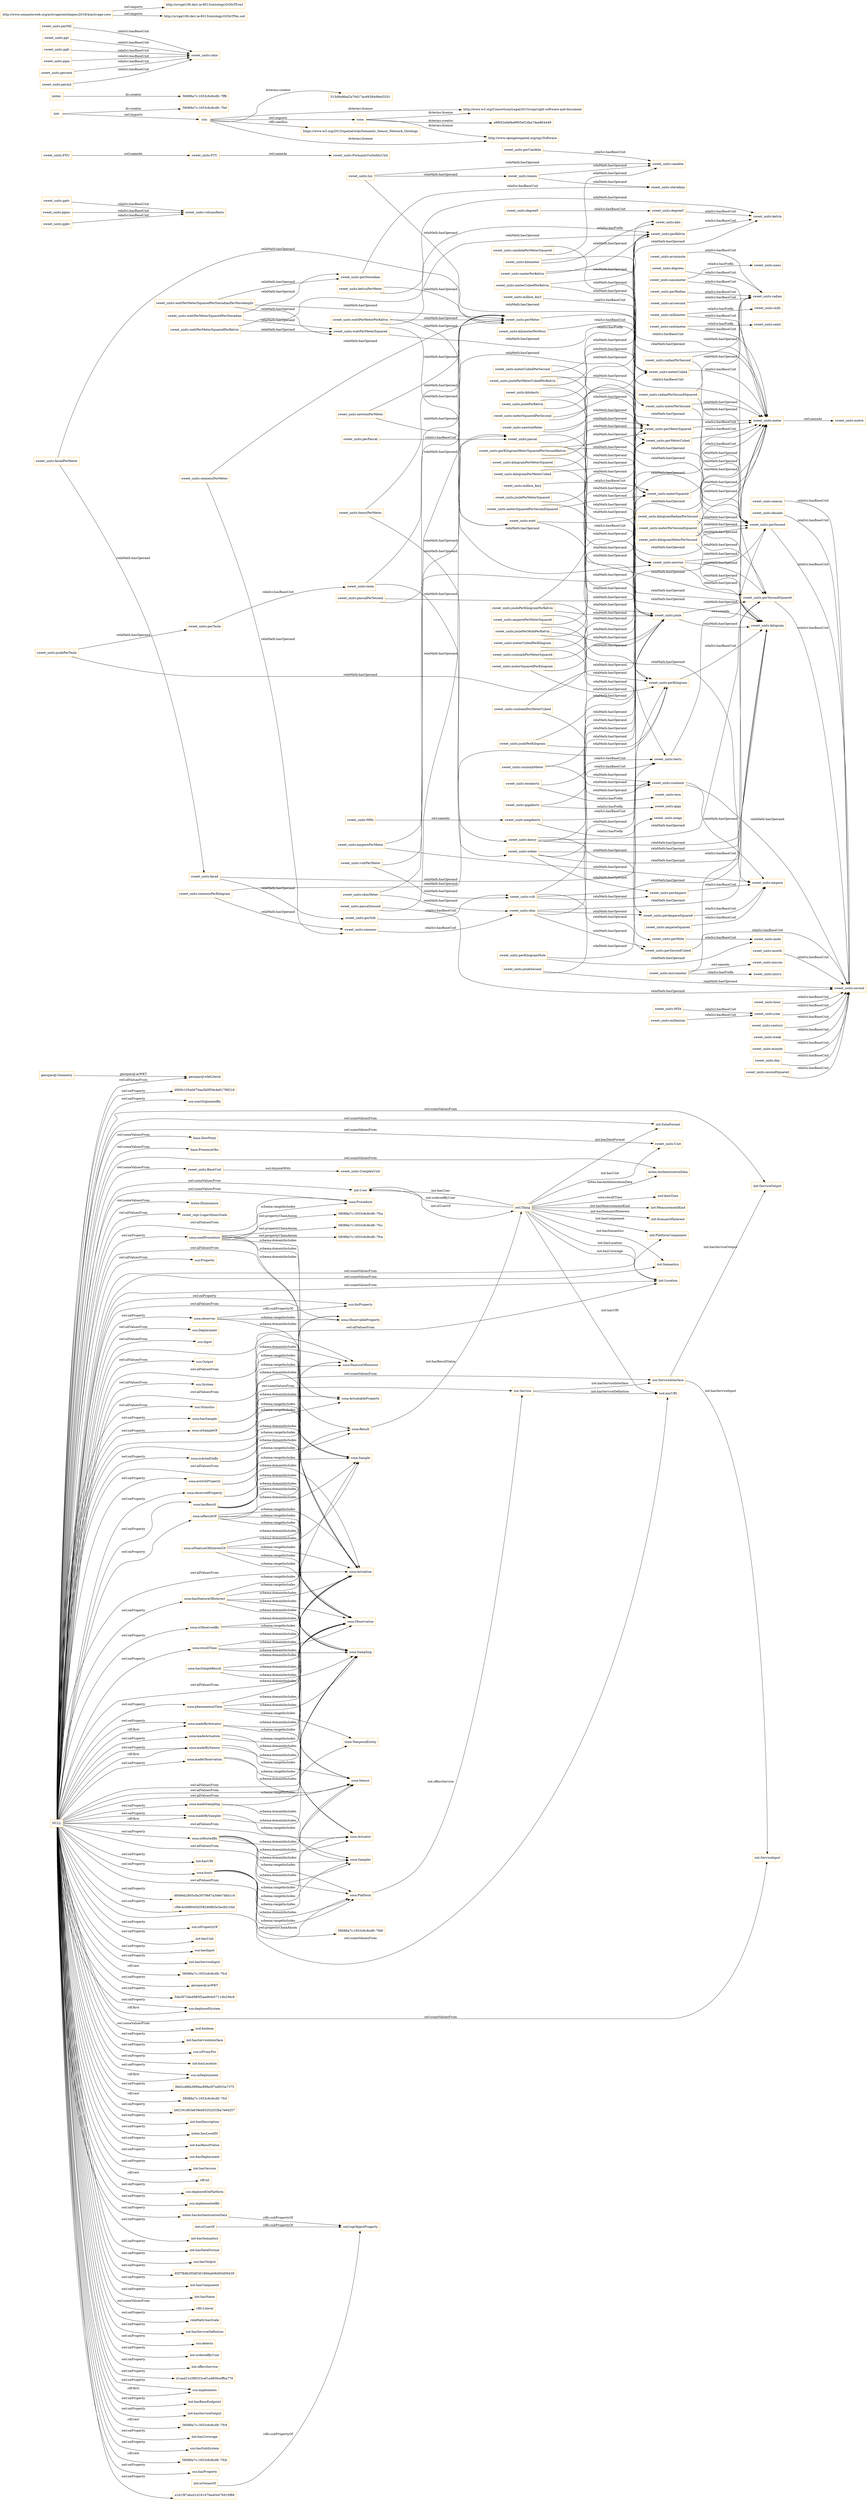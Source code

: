 digraph ar2dtool_diagram { 
rankdir=LR;
size="1501"
node [shape = rectangle, color="orange"]; "base:DewPoint" "base:PresenceObs" "iiot:DataFormat" "sweet_units:Unit" "iiotex:AuthenticationData" "sweet_units:BaseUnit" "iiotex:Illuminance" "sweet_repr:LogarithmicScale" "iiot:MeasurementKind" "iiot:User" "sweet_units:ComplexUnit" "iiot:Service" "iiot:ServiceInterface" "ssn:Property" "iiot:PlatformComponent" "iiot:ServiceInput" "iiot:Semantics" "geosparql:Geometry" "iiot:Location" "iiot:ServiceOutput" "iiot:DomainOfInterest" "ssn:Deployment" "ssn:Input" "sosa:Actuation" "ssn:Output" "sosa:Observation" "ssn:System" "sosa:Sampling" "ssn:Stimulus" "sosa:ObservableProperty" "sosa:FeatureOfInterest" "sosa:Platform" "sosa:ActuatableProperty" "sosa:Actuator" "sosa:Sample" "time:TemporalEntity" "sosa:Sensor" "sosa:Procedure" "sosa:Result" "sosa:Sampler" ; /*classes style*/
	"sweet_units:henry" -> "sweet_units:perSecondSquared" [ label = "relaMath:hasOperand" ];
	"sweet_units:henry" -> "sweet_units:perAmpereSquared" [ label = "relaMath:hasOperand" ];
	"sweet_units:henry" -> "sweet_units:meterSquared" [ label = "relaMath:hasOperand" ];
	"sweet_units:henry" -> "sweet_units:kilogram" [ label = "relaMath:hasOperand" ];
	"sosa:usedProcedure" -> "58088a7c:1653c6c8cd8:-7fca" [ label = "owl:propertyChainAxiom" ];
	"sosa:usedProcedure" -> "58088a7c:1653c6c8cd8:-7fcc" [ label = "owl:propertyChainAxiom" ];
	"sosa:usedProcedure" -> "58088a7c:1653c6c8cd8:-7fce" [ label = "owl:propertyChainAxiom" ];
	"sosa:usedProcedure" -> "sosa:Procedure" [ label = "schema:rangeIncludes" ];
	"sosa:usedProcedure" -> "sosa:Sampling" [ label = "schema:domainIncludes" ];
	"sosa:usedProcedure" -> "sosa:Observation" [ label = "schema:domainIncludes" ];
	"sosa:usedProcedure" -> "sosa:Actuation" [ label = "schema:domainIncludes" ];
	"sweet_units:joulePerKilogramPerKelvin" -> "sweet_units:perKilogram" [ label = "relaMath:hasOperand" ];
	"sweet_units:joulePerKilogramPerKelvin" -> "sweet_units:perKelvin" [ label = "relaMath:hasOperand" ];
	"sweet_units:joulePerKilogramPerKelvin" -> "sweet_units:joule" [ label = "relaMath:hasOperand" ];
	"sweet_units:joulePerKilogram" -> "sweet_units:perKilogram" [ label = "relaMath:hasOperand" ];
	"sweet_units:joulePerKilogram" -> "sweet_units:joule" [ label = "relaMath:hasOperand" ];
	"sweet_units:millimeter" -> "sweet_units:milli" [ label = "relaSci:hasPrefix" ];
	"sweet_units:millimeter" -> "sweet_units:meter" [ label = "relaSci:hasBaseUnit" ];
	"iiot:isOwnerOf" -> "owl:topObjectProperty" [ label = "rdfs:subPropertyOf" ];
	"sweet_units:meterSquaredPerSecondSquared" -> "sweet_units:perSecondSquared" [ label = "relaMath:hasOperand" ];
	"sweet_units:meterSquaredPerSecondSquared" -> "sweet_units:meterSquared" [ label = "relaMath:hasOperand" ];
	"iiot:isUserOf" -> "owl:topObjectProperty" [ label = "rdfs:subPropertyOf" ];
	"sweet_units:ohm" -> "sweet_units:perSecondCubed" [ label = "relaMath:hasOperand" ];
	"sweet_units:ohm" -> "sweet_units:perAmpereSquared" [ label = "relaMath:hasOperand" ];
	"sweet_units:ohm" -> "sweet_units:meterSquared" [ label = "relaMath:hasOperand" ];
	"sweet_units:ohm" -> "sweet_units:kilogram" [ label = "relaMath:hasOperand" ];
	"sweet_units:pptv" -> "sweet_units:volumeRatio" [ label = "relaSci:hasBaseUnit" ];
	"sweet_units:FNU" -> "sweet_units:FTU" [ label = "owl:sameAs" ];
	"iiot:" -> "58088a7c:1653c6c8cd8:-7fef" [ label = "dc:creator" ];
	"iiot:" -> "ssn:" [ label = "owl:imports" ];
	"sweet_units:perSecondCubed" -> "sweet_units:second" [ label = "relaSci:hasBaseUnit" ];
	"sweet_units:joulePerMeterCubedPerKelvin" -> "sweet_units:perMeterCubed" [ label = "relaMath:hasOperand" ];
	"sweet_units:joulePerMeterCubedPerKelvin" -> "sweet_units:perKelvin" [ label = "relaMath:hasOperand" ];
	"sweet_units:joulePerMeterCubedPerKelvin" -> "sweet_units:joule" [ label = "relaMath:hasOperand" ];
	"sweet_units:perSecondSquared" -> "sweet_units:second" [ label = "relaSci:hasBaseUnit" ];
	"iiotex:" -> "58088a7c:1653c6c8cd8:-7ff6" [ label = "dc:creator" ];
	"ssn:" -> "515d9a9fad2a76d17ac69284d8ed3201" [ label = "dcterms:creator" ];
	"ssn:" -> "http://www.w3.org/Consortium/Legal/2015/copyright-software-and-document" [ label = "dcterms:license" ];
	"ssn:" -> "sosa:" [ label = "owl:imports" ];
	"ssn:" -> "https://www.w3.org/2015/spatial/wiki/Semantic_Sensor_Network_Ontology" [ label = "rdfs:seeAlso" ];
	"ssn:" -> "http://www.opengeospatial.org/ogc/Software" [ label = "dcterms:license" ];
	"sweet_units:wattPerMeterSquaredPerSteradianPerWavelength" -> "sweet_units:wattPerMeterSquared" [ label = "relaMath:hasOperand" ];
	"sweet_units:wattPerMeterSquaredPerSteradianPerWavelength" -> "sweet_units:perSteradian" [ label = "relaMath:hasOperand" ];
	"sweet_units:wattPerMeterSquaredPerSteradianPerWavelength" -> "sweet_units:perMeter" [ label = "relaMath:hasOperand" ];
	"sweet_units:henryPerMeter" -> "sweet_units:perMeter" [ label = "relaMath:hasOperand" ];
	"sweet_units:henryPerMeter" -> "sweet_units:henry" [ label = "relaMath:hasOperand" ];
	"sosa:isSampleOf" -> "sosa:FeatureOfInterest" [ label = "schema:rangeIncludes" ];
	"sosa:isSampleOf" -> "sosa:Sample" [ label = "schema:domainIncludes" ];
	"sweet_units:meterPerKelvin" -> "sweet_units:perKelvin" [ label = "relaMath:hasOperand" ];
	"sweet_units:meterPerKelvin" -> "sweet_units:meter" [ label = "relaMath:hasOperand" ];
	"sweet_units:hour" -> "sweet_units:second" [ label = "relaSci:hasBaseUnit" ];
	"sweet_units:coulombPerMeterCubed" -> "sweet_units:perMeterCubed" [ label = "relaMath:hasOperand" ];
	"sweet_units:coulombPerMeterCubed" -> "sweet_units:coulomb" [ label = "relaMath:hasOperand" ];
	"sweet_units:perMil" -> "sweet_units:ratio" [ label = "relaSci:hasBaseUnit" ];
	"sweet_units:radianPerSecondSquared" -> "sweet_units:radian" [ label = "relaMath:hasOperand" ];
	"sweet_units:radianPerSecondSquared" -> "sweet_units:perSecondSquared" [ label = "relaMath:hasOperand" ];
	"sweet_units:hertz" -> "sweet_units:perSecond" [ label = "owl:sameAs" ];
	"sweet_units:candelaPerMeterSquared" -> "sweet_units:perMeterSquared" [ label = "relaMath:hasOperand" ];
	"sweet_units:candelaPerMeterSquared" -> "sweet_units:candela" [ label = "relaMath:hasOperand" ];
	"sosa:hasSample" -> "sosa:Sample" [ label = "schema:rangeIncludes" ];
	"sosa:hasSample" -> "sosa:FeatureOfInterest" [ label = "schema:domainIncludes" ];
	"sweet_units:meterSquared" -> "sweet_units:meter" [ label = "relaSci:hasBaseUnit" ];
	"sosa:resultTime" -> "sosa:Sampling" [ label = "schema:domainIncludes" ];
	"sosa:resultTime" -> "sosa:Observation" [ label = "schema:domainIncludes" ];
	"sosa:resultTime" -> "sosa:Actuation" [ label = "schema:domainIncludes" ];
	"sweet_units:BaseUnit" -> "sweet_units:ComplexUnit" [ label = "owl:disjointWith" ];
	"sweet_units:meterCubedPerSecond" -> "sweet_units:perSecond" [ label = "relaMath:hasOperand" ];
	"sweet_units:meterCubedPerSecond" -> "sweet_units:meterCubed" [ label = "relaMath:hasOperand" ];
	"sweet_units:perKelvin" -> "sweet_units:kelvin" [ label = "relaSci:hasBaseUnit" ];
	"sweet_units:coulombPerMeterSquared" -> "sweet_units:perMeterSquared" [ label = "relaMath:hasOperand" ];
	"sweet_units:coulombPerMeterSquared" -> "sweet_units:coulomb" [ label = "relaMath:hasOperand" ];
	"sweet_units:kelvinPerMeter" -> "sweet_units:perMeter" [ label = "relaMath:hasOperand" ];
	"sweet_units:kelvinPerMeter" -> "sweet_units:kelvin" [ label = "relaMath:hasOperand" ];
	"sweet_units:perSteradian" -> "sweet_units:steradian" [ label = "relaSci:hasBaseUnit" ];
	"sweet_units:perAmpereSquared" -> "sweet_units:ampere" [ label = "relaSci:hasBaseUnit" ];
	"sweet_units:ppt" -> "sweet_units:ratio" [ label = "relaSci:hasBaseUnit" ];
	"sweet_units:perMeter" -> "sweet_units:meter" [ label = "relaSci:hasBaseUnit" ];
	"sweet_units:meterCubed" -> "sweet_units:meter" [ label = "relaSci:hasBaseUnit" ];
	"sweet_units:meterCubedPerKilogram" -> "sweet_units:perKilogram" [ label = "relaMath:hasOperand" ];
	"sweet_units:meterCubedPerKilogram" -> "sweet_units:meterCubed" [ label = "relaMath:hasOperand" ];
	"sosa:madeObservation" -> "sosa:Observation" [ label = "schema:rangeIncludes" ];
	"sosa:madeObservation" -> "sosa:Sensor" [ label = "schema:domainIncludes" ];
	"sweet_units:million_km3" -> "sweet_units:meterCubed" [ label = "relaSci:hasBaseUnit" ];
	"sweet_units:arcminute" -> "sweet_units:radian" [ label = "relaSci:hasBaseUnit" ];
	"sweet_units:kilometerPerHour" -> "sweet_units:meterPerSecond" [ label = "relaSci:hasBaseUnit" ];
	"sweet_units:perVolt" -> "sweet_units:volt" [ label = "relaSci:hasBaseUnit" ];
	"sosa:actsOnProperty" -> "sosa:ActuatableProperty" [ label = "schema:rangeIncludes" ];
	"sosa:actsOnProperty" -> "sosa:Actuation" [ label = "schema:domainIncludes" ];
	"sosa:hasSimpleResult" -> "sosa:Sampling" [ label = "schema:domainIncludes" ];
	"sosa:hasSimpleResult" -> "sosa:Observation" [ label = "schema:domainIncludes" ];
	"sosa:hasSimpleResult" -> "sosa:Actuation" [ label = "schema:domainIncludes" ];
	"sweet_units:wattPerMeterSquared" -> "sweet_units:watt" [ label = "relaMath:hasOperand" ];
	"sweet_units:wattPerMeterSquared" -> "sweet_units:perMeterSquared" [ label = "relaMath:hasOperand" ];
	"sweet_units:terahertz" -> "sweet_units:tera" [ label = "relaSci:hasPrefix" ];
	"sweet_units:terahertz" -> "sweet_units:hertz" [ label = "relaSci:hasBaseUnit" ];
	"sweet_units:meter" -> "sweet_units:metre" [ label = "owl:sameAs" ];
	"sweet_units:newton" -> "sweet_units:perSecondSquared" [ label = "relaMath:hasOperand" ];
	"sweet_units:newton" -> "sweet_units:meter" [ label = "relaMath:hasOperand" ];
	"sweet_units:newton" -> "sweet_units:kilogram" [ label = "relaMath:hasOperand" ];
	"sweet_units:kilometer" -> "sweet_units:kilo" [ label = "relaSci:hasPrefix" ];
	"sweet_units:kilometer" -> "sweet_units:meter" [ label = "relaSci:hasBaseUnit" ];
	"sweet_units:perMeterSquared" -> "sweet_units:meter" [ label = "relaSci:hasBaseUnit" ];
	"sweet_units:year" -> "sweet_units:second" [ label = "relaSci:hasBaseUnit" ];
	"http://www.semanticweb.org/activage/ontologies/2018/4/activage-core" -> "http://srvgal106.deri.ie:8013/ontology/GOIoTP.owl" [ label = "owl:imports" ];
	"http://www.semanticweb.org/activage/ontologies/2018/4/activage-core" -> "http://srvgal106.deri.ie:8013/ontology/GOIoTPex.owl" [ label = "owl:imports" ];
	"sweet_units:centimeter" -> "sweet_units:centi" [ label = "relaSci:hasPrefix" ];
	"sweet_units:centimeter" -> "sweet_units:meter" [ label = "relaSci:hasBaseUnit" ];
	"sweet_units:joulePerTesla" -> "sweet_units:perTesla" [ label = "relaMath:hasOperand" ];
	"sweet_units:joulePerTesla" -> "sweet_units:joule" [ label = "relaMath:hasOperand" ];
	"sosa:observedProperty" -> "sosa:ObservableProperty" [ label = "schema:rangeIncludes" ];
	"sosa:observedProperty" -> "sosa:Observation" [ label = "schema:domainIncludes" ];
	"sosa:observes" -> "ssn:forProperty" [ label = "rdfs:subPropertyOf" ];
	"sosa:observes" -> "sosa:ObservableProperty" [ label = "schema:rangeIncludes" ];
	"sosa:observes" -> "sosa:Sensor" [ label = "schema:domainIncludes" ];
	"sweet_units:degreeC" -> "sweet_units:kelvin" [ label = "relaSci:hasBaseUnit" ];
	"sweet_units:siemens" -> "sweet_units:ohm" [ label = "relaSci:hasBaseUnit" ];
	"sweet_units:ppb" -> "sweet_units:ratio" [ label = "relaSci:hasBaseUnit" ];
	"sweet_units:meterCubedPerKelvin" -> "sweet_units:perKelvin" [ label = "relaMath:hasOperand" ];
	"sweet_units:meterCubedPerKelvin" -> "sweet_units:meterCubed" [ label = "relaMath:hasOperand" ];
	"sweet_units:perKilogram" -> "sweet_units:kilogram" [ label = "relaSci:hasBaseUnit" ];
	"sweet_units:lumen" -> "sweet_units:steradian" [ label = "relaMath:hasOperand" ];
	"sweet_units:lumen" -> "sweet_units:candela" [ label = "relaMath:hasOperand" ];
	"sweet_units:ppmv" -> "sweet_units:volumeRatio" [ label = "relaSci:hasBaseUnit" ];
	"sweet_units:century" -> "sweet_units:second" [ label = "relaSci:hasBaseUnit" ];
	"sosa:hasFeatureOfInterest" -> "sosa:Observation" [ label = "schema:domainIncludes" ];
	"sosa:hasFeatureOfInterest" -> "sosa:FeatureOfInterest" [ label = "schema:rangeIncludes" ];
	"sosa:hasFeatureOfInterest" -> "sosa:Sampling" [ label = "schema:domainIncludes" ];
	"sosa:hasFeatureOfInterest" -> "sosa:Actuation" [ label = "schema:domainIncludes" ];
	"sosa:hasFeatureOfInterest" -> "sosa:Sample" [ label = "schema:rangeIncludes" ];
	"sosa:isFeatureOfInterestOf" -> "sosa:FeatureOfInterest" [ label = "schema:domainIncludes" ];
	"sosa:isFeatureOfInterestOf" -> "sosa:Actuation" [ label = "schema:rangeIncludes" ];
	"sosa:isFeatureOfInterestOf" -> "sosa:Sampling" [ label = "schema:rangeIncludes" ];
	"sosa:isFeatureOfInterestOf" -> "sosa:Observation" [ label = "schema:rangeIncludes" ];
	"sosa:isFeatureOfInterestOf" -> "sosa:Sample" [ label = "schema:domainIncludes" ];
	"sweet_units:siemensPerKilogram" -> "sweet_units:siemens" [ label = "relaMath:hasOperand" ];
	"sweet_units:siemensPerKilogram" -> "sweet_units:perKilogram" [ label = "relaMath:hasOperand" ];
	"sweet_units:MHz" -> "sweet_units:megahertz" [ label = "owl:sameAs" ];
	"sosa:" -> "http://www.opengeospatial.org/ogc/Software" [ label = "dcterms:license" ];
	"sosa:" -> "e96f42efaf4e8905ef1dba7dae864449" [ label = "dcterms:creator" ];
	"sosa:" -> "http://www.w3.org/Consortium/Legal/2015/copyright-software-and-document" [ label = "dcterms:license" ];
	"sweet_units:MYA" -> "sweet_units:year" [ label = "relaSci:hasBaseUnit" ];
	"sweet_units:degreeF" -> "sweet_units:degreeC" [ label = "relaSci:hasBaseUnit" ];
	"sweet_units:perCandela" -> "sweet_units:candela" [ label = "relaSci:hasBaseUnit" ];
	"sweet_units:newtonPerMeter" -> "sweet_units:perMeter" [ label = "relaMath:hasOperand" ];
	"sweet_units:newtonPerMeter" -> "sweet_units:newton" [ label = "relaMath:hasOperand" ];
	"sweet_units:perTesla" -> "sweet_units:tesla" [ label = "relaSci:hasBaseUnit" ];
	"sweet_units:perPascal" -> "sweet_units:pascal" [ label = "relaSci:hasBaseUnit" ];
	"sweet_units:joulePerMeterSquared" -> "sweet_units:perMeterSquared" [ label = "relaMath:hasOperand" ];
	"sweet_units:joulePerMeterSquared" -> "sweet_units:joule" [ label = "relaMath:hasOperand" ];
	"sweet_units:perAmpere" -> "sweet_units:ampere" [ label = "relaSci:hasBaseUnit" ];
	"sosa:madeBySampler" -> "sosa:Sampler" [ label = "schema:rangeIncludes" ];
	"sosa:madeBySampler" -> "sosa:Sampling" [ label = "schema:domainIncludes" ];
	"sosa:madeActuation" -> "sosa:Actuation" [ label = "schema:rangeIncludes" ];
	"sosa:madeActuation" -> "sosa:Actuator" [ label = "schema:domainIncludes" ];
	"sweet_units:ppbv" -> "sweet_units:volumeRatio" [ label = "relaSci:hasBaseUnit" ];
	"sweet_units:ppm" -> "sweet_units:ratio" [ label = "relaSci:hasBaseUnit" ];
	"sweet_units:kilogramRadianPerSecond" -> "sweet_units:radian" [ label = "relaMath:hasOperand" ];
	"sweet_units:kilogramRadianPerSecond" -> "sweet_units:perSecond" [ label = "relaMath:hasOperand" ];
	"sweet_units:kilogramRadianPerSecond" -> "sweet_units:kilogram" [ label = "relaMath:hasOperand" ];
	"sweet_units:joule" -> "sweet_units:perSecondSquared" [ label = "relaMath:hasOperand" ];
	"sweet_units:joule" -> "sweet_units:kilogram" [ label = "relaMath:hasOperand" ];
	"sweet_units:joulePerMolePerKelvin" -> "sweet_units:perMole" [ label = "relaMath:hasOperand" ];
	"sweet_units:joulePerMolePerKelvin" -> "sweet_units:perKelvin" [ label = "relaMath:hasOperand" ];
	"sweet_units:joulePerMolePerKelvin" -> "sweet_units:joule" [ label = "relaMath:hasOperand" ];
	"sosa:madeByActuator" -> "sosa:Actuator" [ label = "schema:rangeIncludes" ];
	"sosa:madeByActuator" -> "sosa:Actuation" [ label = "schema:domainIncludes" ];
	"sweet_units:week" -> "sweet_units:second" [ label = "relaSci:hasBaseUnit" ];
	"sweet_units:ohmMeter" -> "sweet_units:ohm" [ label = "relaMath:hasOperand" ];
	"sweet_units:ohmMeter" -> "sweet_units:meter" [ label = "relaMath:hasOperand" ];
	"sweet_units:tesla" -> "sweet_units:weber" [ label = "relaMath:hasOperand" ];
	"sweet_units:tesla" -> "sweet_units:perMeterSquared" [ label = "relaMath:hasOperand" ];
	"sweet_units:kilohertz" -> "sweet_units:kilo" [ label = "relaSci:hasPrefix" ];
	"sweet_units:kilohertz" -> "sweet_units:hertz" [ label = "relaSci:hasBaseUnit" ];
	"sweet_units:newtonMeter" -> "sweet_units:newton" [ label = "relaMath:hasOperand" ];
	"sweet_units:newtonMeter" -> "sweet_units:meter" [ label = "relaMath:hasOperand" ];
	"sweet_units:perMeterCubed" -> "sweet_units:meter" [ label = "relaSci:hasBaseUnit" ];
	"sweet_units:percent" -> "sweet_units:ratio" [ label = "relaSci:hasBaseUnit" ];
	"sweet_units:degrees" -> "sweet_units:radian" [ label = "relaSci:hasBaseUnit" ];
	"sweet_units:pascal" -> "sweet_units:perMeterSquared" [ label = "relaMath:hasOperand" ];
	"sweet_units:pascal" -> "sweet_units:newton" [ label = "relaMath:hasOperand" ];
	"sweet_units:amperePerMeter" -> "sweet_units:perMeter" [ label = "relaMath:hasOperand" ];
	"sweet_units:amperePerMeter" -> "sweet_units:ampere" [ label = "relaMath:hasOperand" ];
	"sweet_units:perKilogramMole" -> "sweet_units:perKilogram" [ label = "relaMath:hasOperand" ];
	"sweet_units:perKilogramMole" -> "sweet_units:mole" [ label = "relaMath:hasOperand" ];
	"sosa:isActedOnBy" -> "sosa:Actuation" [ label = "schema:rangeIncludes" ];
	"sosa:isActedOnBy" -> "sosa:ActuatableProperty" [ label = "schema:domainIncludes" ];
	"sweet_units:perRadian" -> "sweet_units:radian" [ label = "relaSci:hasBaseUnit" ];
	"sweet_units:perMole" -> "sweet_units:mole" [ label = "relaSci:hasBaseUnit" ];
	"sweet_units:arcsecond" -> "sweet_units:radian" [ label = "relaSci:hasBaseUnit" ];
	"sweet_units:siemensPerMeter" -> "sweet_units:siemens" [ label = "relaMath:hasOperand" ];
	"sweet_units:siemensPerMeter" -> "sweet_units:perMeter" [ label = "relaMath:hasOperand" ];
	"sosa:isObservedBy" -> "sosa:Sensor" [ label = "schema:rangeIncludes" ];
	"sosa:isObservedBy" -> "sosa:ObservableProperty" [ label = "schema:domainIncludes" ];
	"sweet_units:lux" -> "sweet_units:perMeterSquared" [ label = "relaMath:hasOperand" ];
	"sweet_units:lux" -> "sweet_units:lumen" [ label = "relaMath:hasOperand" ];
	"sweet_units:lux" -> "sweet_units:candela" [ label = "relaMath:hasOperand" ];
	"sweet_units:minute" -> "sweet_units:second" [ label = "relaSci:hasBaseUnit" ];
	"sweet_units:kilogramMeterPerSecond" -> "sweet_units:perSecond" [ label = "relaMath:hasOperand" ];
	"sweet_units:kilogramMeterPerSecond" -> "sweet_units:meter" [ label = "relaMath:hasOperand" ];
	"sweet_units:kilogramMeterPerSecond" -> "sweet_units:kilogram" [ label = "relaMath:hasOperand" ];
	"sweet_units:gigahertz" -> "sweet_units:giga" [ label = "relaSci:hasPrefix" ];
	"sweet_units:gigahertz" -> "sweet_units:hertz" [ label = "relaSci:hasBaseUnit" ];
	"sosa:hosts" -> "58088a7c:1653c6c8cd8:-7fd0" [ label = "owl:propertyChainAxiom" ];
	"sosa:hosts" -> "sosa:Platform" [ label = "schema:rangeIncludes" ];
	"sosa:hosts" -> "sosa:Actuator" [ label = "schema:rangeIncludes" ];
	"sosa:hosts" -> "sosa:Sampler" [ label = "schema:rangeIncludes" ];
	"sosa:hosts" -> "sosa:Sensor" [ label = "schema:rangeIncludes" ];
	"sosa:hosts" -> "sosa:Platform" [ label = "schema:domainIncludes" ];
	"iiotex:hasAuthenticationData" -> "owl:topObjectProperty" [ label = "rdfs:subPropertyOf" ];
	"sweet_units:jouleSecond" -> "sweet_units:second" [ label = "relaMath:hasOperand" ];
	"sweet_units:jouleSecond" -> "sweet_units:joule" [ label = "relaMath:hasOperand" ];
	"sweet_units:volt" -> "sweet_units:perSecondCubed" [ label = "relaMath:hasOperand" ];
	"sweet_units:volt" -> "sweet_units:perAmpere" [ label = "relaMath:hasOperand" ];
	"sweet_units:volt" -> "sweet_units:meterSquared" [ label = "relaMath:hasOperand" ];
	"sweet_units:volt" -> "sweet_units:kilogram" [ label = "relaMath:hasOperand" ];
	"sweet_units:day" -> "sweet_units:second" [ label = "relaSci:hasBaseUnit" ];
	"sweet_units:micrometer" -> "sweet_units:micro" [ label = "relaSci:hasPrefix" ];
	"sweet_units:micrometer" -> "sweet_units:meter" [ label = "relaSci:hasBaseUnit" ];
	"sweet_units:micrometer" -> "sweet_units:micron" [ label = "owl:sameAs" ];
	"sweet_units:permil" -> "sweet_units:ratio" [ label = "relaSci:hasBaseUnit" ];
	"sweet_units:pascalSecond" -> "sweet_units:second" [ label = "relaMath:hasOperand" ];
	"sweet_units:pascalSecond" -> "sweet_units:pascal" [ label = "relaMath:hasOperand" ];
	"sweet_units:kilogramPerMeterCubed" -> "sweet_units:perMeterCubed" [ label = "relaMath:hasOperand" ];
	"sweet_units:kilogramPerMeterCubed" -> "sweet_units:kilogram" [ label = "relaMath:hasOperand" ];
	"sweet_units:meterSquaredPerSecond" -> "sweet_units:perSecond" [ label = "relaMath:hasOperand" ];
	"sweet_units:meterSquaredPerSecond" -> "sweet_units:meterSquared" [ label = "relaMath:hasOperand" ];
	"sosa:phenomenonTime" -> "time:TemporalEntity" [ label = "schema:rangeIncludes" ];
	"sosa:phenomenonTime" -> "sosa:Sampling" [ label = "schema:domainIncludes" ];
	"sosa:phenomenonTime" -> "sosa:Observation" [ label = "schema:domainIncludes" ];
	"sosa:phenomenonTime" -> "sosa:Actuation" [ label = "schema:domainIncludes" ];
	"sweet_units:meterPerSecondSquared" -> "sweet_units:perSecondSquared" [ label = "relaMath:hasOperand" ];
	"sweet_units:meterPerSecondSquared" -> "sweet_units:meter" [ label = "relaMath:hasOperand" ];
	"NULL" -> "iiot:hasURI" [ label = "owl:onProperty" ];
	"NULL" -> "sosa:Sampler" [ label = "owl:allValuesFrom" ];
	"NULL" -> "iiot:PlatformComponent" [ label = "owl:someValuesFrom" ];
	"NULL" -> "sosa:observedProperty" [ label = "owl:onProperty" ];
	"NULL" -> "sosa:madeByActuator" [ label = "rdf:first" ];
	"NULL" -> "xsd:anyURI" [ label = "owl:someValuesFrom" ];
	"NULL" -> "sosa:madeSampling" [ label = "owl:onProperty" ];
	"NULL" -> "d949eb2805c0a3970667a346e74bb1c4" [ label = "owl:onProperty" ];
	"NULL" -> "sosa:madeObservation" [ label = "owl:onProperty" ];
	"NULL" -> "time:TemporalEntity" [ label = "owl:allValuesFrom" ];
	"NULL" -> "sosa:Observation" [ label = "owl:allValuesFrom" ];
	"NULL" -> "iiotex:AuthenticationData" [ label = "owl:someValuesFrom" ];
	"NULL" -> "ssn:forProperty" [ label = "owl:onProperty" ];
	"NULL" -> "sweet_repr:LogarithmicScale" [ label = "owl:allValuesFrom" ];
	"NULL" -> "sosa:isActedOnBy" [ label = "owl:onProperty" ];
	"NULL" -> "c99c4cb98045d3582468b5e3ec82c34d" [ label = "owl:onProperty" ];
	"NULL" -> "sosa:madeBySensor" [ label = "rdf:first" ];
	"NULL" -> "iiot:Location" [ label = "owl:someValuesFrom" ];
	"NULL" -> "sosa:observes" [ label = "owl:onProperty" ];
	"NULL" -> "ssn:isPropertyOf" [ label = "owl:onProperty" ];
	"NULL" -> "iiot:hasUnit" [ label = "owl:onProperty" ];
	"NULL" -> "ssn:hasInput" [ label = "owl:onProperty" ];
	"NULL" -> "sosa:madeBySampler" [ label = "owl:onProperty" ];
	"NULL" -> "sosa:usedProcedure" [ label = "owl:onProperty" ];
	"NULL" -> "iiot:hasServiceInput" [ label = "owl:onProperty" ];
	"NULL" -> "58088a7c:1653c6c8cd8:-7fcd" [ label = "rdf:rest" ];
	"NULL" -> "sosa:FeatureOfInterest" [ label = "owl:allValuesFrom" ];
	"NULL" -> "geosparql:asWKT" [ label = "owl:onProperty" ];
	"NULL" -> "5da2873da4985f2aad64e57114b236c6" [ label = "owl:onProperty" ];
	"NULL" -> "iiotex:Illuminance" [ label = "owl:someValuesFrom" ];
	"NULL" -> "ssn:deployedSystem" [ label = "rdf:first" ];
	"NULL" -> "iiotex:hasAuthenticationData" [ label = "owl:onProperty" ];
	"NULL" -> "sosa:hasResult" [ label = "owl:onProperty" ];
	"NULL" -> "xsd:boolean" [ label = "owl:someValuesFrom" ];
	"NULL" -> "sosa:Sensor" [ label = "owl:allValuesFrom" ];
	"NULL" -> "ssn:deployedSystem" [ label = "owl:onProperty" ];
	"NULL" -> "iiot:hasServiceInterface" [ label = "owl:onProperty" ];
	"NULL" -> "sosa:Procedure" [ label = "owl:someValuesFrom" ];
	"NULL" -> "ssn:Output" [ label = "owl:allValuesFrom" ];
	"NULL" -> "ssn:isProxyFor" [ label = "owl:onProperty" ];
	"NULL" -> "iiot:hasLocation" [ label = "owl:onProperty" ];
	"NULL" -> "sosa:hasFeatureOfInterest" [ label = "owl:onProperty" ];
	"NULL" -> "ssn:inDeployment" [ label = "owl:onProperty" ];
	"NULL" -> "sosa:Procedure" [ label = "owl:allValuesFrom" ];
	"NULL" -> "9b62cd8fa3999ac899a3f7ed933a7375" [ label = "owl:onProperty" ];
	"NULL" -> "iiot:Service" [ label = "owl:someValuesFrom" ];
	"NULL" -> "58088a7c:1653c6c8cd8:-7fcf" [ label = "rdf:rest" ];
	"NULL" -> "b62191d63a63fed45252d33ba7e64257" [ label = "owl:onProperty" ];
	"NULL" -> "iiot:hasDescription" [ label = "owl:onProperty" ];
	"NULL" -> "sosa:hasSample" [ label = "owl:onProperty" ];
	"NULL" -> "iiotex:hasLocalID" [ label = "owl:onProperty" ];
	"NULL" -> "sosa:ActuatableProperty" [ label = "owl:allValuesFrom" ];
	"NULL" -> "iiot:ServiceInterface" [ label = "owl:someValuesFrom" ];
	"NULL" -> "iiot:hasResultValue" [ label = "owl:onProperty" ];
	"NULL" -> "ssn:hasDeployment" [ label = "owl:onProperty" ];
	"NULL" -> "sosa:madeActuation" [ label = "owl:onProperty" ];
	"NULL" -> "iiot:hasVersion" [ label = "owl:onProperty" ];
	"NULL" -> "rdf:nil" [ label = "rdf:rest" ];
	"NULL" -> "ssn:deployedOnPlatform" [ label = "owl:onProperty" ];
	"NULL" -> "iiot:Location" [ label = "owl:allValuesFrom" ];
	"NULL" -> "ssn:implementedBy" [ label = "owl:onProperty" ];
	"NULL" -> "ssn:Stimulus" [ label = "owl:allValuesFrom" ];
	"NULL" -> "sosa:isHostedBy" [ label = "owl:onProperty" ];
	"NULL" -> "iiot:hasSemantics" [ label = "owl:onProperty" ];
	"NULL" -> "iiot:hasDataFormat" [ label = "owl:onProperty" ];
	"NULL" -> "ssn:hasOutput" [ label = "owl:onProperty" ];
	"NULL" -> "85f7fb9b3f3d0301806ab06d93d09439" [ label = "owl:onProperty" ];
	"NULL" -> "iiot:User" [ label = "owl:someValuesFrom" ];
	"NULL" -> "sosa:Actuator" [ label = "owl:allValuesFrom" ];
	"NULL" -> "ssn:Property" [ label = "owl:allValuesFrom" ];
	"NULL" -> "sosa:isResultOf" [ label = "owl:onProperty" ];
	"NULL" -> "iiot:hasComponent" [ label = "owl:onProperty" ];
	"NULL" -> "iiot:hasName" [ label = "owl:onProperty" ];
	"NULL" -> "rdfs:Literal" [ label = "owl:someValuesFrom" ];
	"NULL" -> "sosa:madeBySensor" [ label = "owl:onProperty" ];
	"NULL" -> "base:DewPoint" [ label = "owl:someValuesFrom" ];
	"NULL" -> "sosa:phenomenonTime" [ label = "owl:onProperty" ];
	"NULL" -> "ssn:Deployment" [ label = "owl:allValuesFrom" ];
	"NULL" -> "sosa:ObservableProperty" [ label = "owl:allValuesFrom" ];
	"NULL" -> "ssn:inDeployment" [ label = "rdf:first" ];
	"NULL" -> "relaMath:hasScale" [ label = "owl:onProperty" ];
	"NULL" -> "sosa:Sampling" [ label = "owl:allValuesFrom" ];
	"NULL" -> "iiot:ServiceInput" [ label = "owl:someValuesFrom" ];
	"NULL" -> "iiot:hasServiceDefinition" [ label = "owl:onProperty" ];
	"NULL" -> "ssn:detects" [ label = "owl:onProperty" ];
	"NULL" -> "sosa:Platform" [ label = "owl:allValuesFrom" ];
	"NULL" -> "sosa:resultTime" [ label = "owl:onProperty" ];
	"NULL" -> "sosa:Result" [ label = "owl:allValuesFrom" ];
	"NULL" -> "iiot:orderedByUser" [ label = "owl:onProperty" ];
	"NULL" -> "sosa:isObservedBy" [ label = "owl:onProperty" ];
	"NULL" -> "sosa:isSampleOf" [ label = "owl:onProperty" ];
	"NULL" -> "iiot:offersService" [ label = "owl:onProperty" ];
	"NULL" -> "d1ead21e3f6553cef1ad809ceffba778" [ label = "owl:onProperty" ];
	"NULL" -> "sweet_units:BaseUnit" [ label = "owl:someValuesFrom" ];
	"NULL" -> "ssn:implements" [ label = "owl:onProperty" ];
	"NULL" -> "iiot:hasBaseEndpoint" [ label = "owl:onProperty" ];
	"NULL" -> "iiot:ServiceOutput" [ label = "owl:someValuesFrom" ];
	"NULL" -> "ssn:Input" [ label = "owl:allValuesFrom" ];
	"NULL" -> "iiot:hasServiceOutput" [ label = "owl:onProperty" ];
	"NULL" -> "58088a7c:1653c6c8cd8:-7fc9" [ label = "rdf:rest" ];
	"NULL" -> "sweet_units:Unit" [ label = "owl:someValuesFrom" ];
	"NULL" -> "ssn:System" [ label = "owl:allValuesFrom" ];
	"NULL" -> "sosa:actsOnProperty" [ label = "owl:onProperty" ];
	"NULL" -> "iiot:hasCoverage" [ label = "owl:onProperty" ];
	"NULL" -> "sosa:Sample" [ label = "owl:allValuesFrom" ];
	"NULL" -> "ssn:hasSubSystem" [ label = "owl:onProperty" ];
	"NULL" -> "sosa:Actuation" [ label = "owl:allValuesFrom" ];
	"NULL" -> "ssn:implements" [ label = "rdf:first" ];
	"NULL" -> "58088a7c:1653c6c8cd8:-7fcb" [ label = "rdf:rest" ];
	"NULL" -> "ssn:hasProperty" [ label = "owl:onProperty" ];
	"NULL" -> "e2d1f87abcd1d161d79a404476910f88" [ label = "owl:onProperty" ];
	"NULL" -> "d000c105a0d70aa3b0f50e4e61789216" [ label = "owl:onProperty" ];
	"NULL" -> "ssn:wasOriginatedBy" [ label = "owl:onProperty" ];
	"NULL" -> "base:PresenceObs" [ label = "owl:someValuesFrom" ];
	"NULL" -> "sosa:madeBySampler" [ label = "rdf:first" ];
	"NULL" -> "iiot:DataFormat" [ label = "owl:someValuesFrom" ];
	"NULL" -> "sosa:madeByActuator" [ label = "owl:onProperty" ];
	"NULL" -> "iiot:Semantics" [ label = "owl:someValuesFrom" ];
	"NULL" -> "sosa:hosts" [ label = "owl:onProperty" ];
	"NULL" -> "geosparql:wktLiteral" [ label = "owl:allValuesFrom" ];
	"sosa:madeSampling" -> "sosa:Sampling" [ label = "schema:rangeIncludes" ];
	"sosa:madeSampling" -> "sosa:Sampler" [ label = "schema:domainIncludes" ];
	"sweet_units:secondSquared" -> "sweet_units:second" [ label = "relaSci:hasBaseUnit" ];
	"sweet_units:million_km2" -> "sweet_units:meterSquared" [ label = "relaSci:hasBaseUnit" ];
	"sweet_units:wattPerMeterPerKelvin" -> "sweet_units:watt" [ label = "relaMath:hasOperand" ];
	"sweet_units:wattPerMeterPerKelvin" -> "sweet_units:perMeter" [ label = "relaMath:hasOperand" ];
	"sweet_units:wattPerMeterPerKelvin" -> "sweet_units:perKelvin" [ label = "relaMath:hasOperand" ];
	"sweet_units:millenium" -> "sweet_units:year" [ label = "relaSci:hasBaseUnit" ];
	"sosa:madeBySensor" -> "sosa:Sensor" [ label = "schema:rangeIncludes" ];
	"sosa:madeBySensor" -> "sosa:Observation" [ label = "schema:domainIncludes" ];
	"sweet_units:wattPerMeterSquaredPerSteradian" -> "sweet_units:wattPerMeterSquared" [ label = "relaMath:hasOperand" ];
	"sweet_units:wattPerMeterSquaredPerSteradian" -> "sweet_units:perSteradian" [ label = "relaMath:hasOperand" ];
	"sweet_units:amperePerMeterSquared" -> "sweet_units:perMeterSquared" [ label = "relaMath:hasOperand" ];
	"sweet_units:amperePerMeterSquared" -> "sweet_units:ampere" [ label = "relaMath:hasOperand" ];
	"sweet_units:megahertz" -> "sweet_units:mega" [ label = "relaSci:hasPrefix" ];
	"sweet_units:megahertz" -> "sweet_units:hertz" [ label = "relaSci:hasBaseUnit" ];
	"sweet_units:meterPerSecond" -> "sweet_units:perSecond" [ label = "relaMath:hasOperand" ];
	"sweet_units:meterPerSecond" -> "sweet_units:meter" [ label = "relaMath:hasOperand" ];
	"sweet_units:kilogramPerMeterSquared" -> "sweet_units:perMeterSquared" [ label = "relaMath:hasOperand" ];
	"sweet_units:kilogramPerMeterSquared" -> "sweet_units:kilogram" [ label = "relaMath:hasOperand" ];
	"sweet_units:FTU" -> "sweet_units:FormazinTurbidityUnit" [ label = "owl:sameAs" ];
	"sweet_units:radianPerSecond" -> "sweet_units:radian" [ label = "relaMath:hasOperand" ];
	"sweet_units:radianPerSecond" -> "sweet_units:perSecond" [ label = "relaMath:hasOperand" ];
	"sweet_units:wattPerMeterSquaredPerKelvin" -> "sweet_units:wattPerMeterSquared" [ label = "relaMath:hasOperand" ];
	"sweet_units:wattPerMeterSquaredPerKelvin" -> "sweet_units:perKelvin" [ label = "relaMath:hasOperand" ];
	"sosa:isHostedBy" -> "sosa:Platform" [ label = "schema:rangeIncludes" ];
	"sosa:isHostedBy" -> "sosa:Platform" [ label = "schema:domainIncludes" ];
	"sosa:isHostedBy" -> "sosa:Sampler" [ label = "schema:domainIncludes" ];
	"sosa:isHostedBy" -> "sosa:Sensor" [ label = "schema:domainIncludes" ];
	"sosa:isHostedBy" -> "sosa:Actuator" [ label = "schema:domainIncludes" ];
	"sosa:isResultOf" -> "sosa:Sample" [ label = "schema:domainIncludes" ];
	"sosa:isResultOf" -> "sosa:Actuation" [ label = "schema:rangeIncludes" ];
	"sosa:isResultOf" -> "sosa:Observation" [ label = "schema:rangeIncludes" ];
	"sosa:isResultOf" -> "sosa:Sampling" [ label = "schema:rangeIncludes" ];
	"sosa:isResultOf" -> "sosa:Result" [ label = "schema:domainIncludes" ];
	"sweet_units:farad" -> "sweet_units:perVolt" [ label = "relaMath:hasOperand" ];
	"sweet_units:farad" -> "sweet_units:coulomb" [ label = "relaMath:hasOperand" ];
	"sweet_units:decade" -> "sweet_units:second" [ label = "relaSci:hasBaseUnit" ];
	"sweet_units:voltPerMeter" -> "sweet_units:volt" [ label = "relaMath:hasOperand" ];
	"sweet_units:voltPerMeter" -> "sweet_units:perMeter" [ label = "relaMath:hasOperand" ];
	"sweet_units:season" -> "sweet_units:second" [ label = "relaSci:hasBaseUnit" ];
	"sosa:hasResult" -> "sosa:Sampling" [ label = "schema:domainIncludes" ];
	"sosa:hasResult" -> "sosa:Actuation" [ label = "schema:domainIncludes" ];
	"sosa:hasResult" -> "sosa:Observation" [ label = "schema:domainIncludes" ];
	"sosa:hasResult" -> "sosa:Result" [ label = "schema:rangeIncludes" ];
	"sosa:hasResult" -> "sosa:Sample" [ label = "schema:rangeIncludes" ];
	"sweet_units:meterSquaredPerKilogram" -> "sweet_units:perKilogram" [ label = "relaMath:hasOperand" ];
	"sweet_units:meterSquaredPerKilogram" -> "sweet_units:meterSquared" [ label = "relaMath:hasOperand" ];
	"sweet_units:ampereSquared" -> "sweet_units:ampere" [ label = "relaSci:hasBaseUnit" ];
	"sweet_units:coulomb" -> "sweet_units:second" [ label = "relaMath:hasOperand" ];
	"sweet_units:coulomb" -> "sweet_units:ampere" [ label = "relaMath:hasOperand" ];
	"sweet_units:perSecond" -> "sweet_units:second" [ label = "relaSci:hasBaseUnit" ];
	"sweet_units:month" -> "sweet_units:second" [ label = "relaSci:hasBaseUnit" ];
	"sweet_units:faradPerMeter" -> "sweet_units:perMeter" [ label = "relaMath:hasOperand" ];
	"sweet_units:faradPerMeter" -> "sweet_units:farad" [ label = "relaMath:hasOperand" ];
	"sweet_units:nanometer" -> "sweet_units:nano" [ label = "relaSci:hasPrefix" ];
	"sweet_units:nanometer" -> "sweet_units:meter" [ label = "relaSci:hasBaseUnit" ];
	"sweet_units:joulePerKelvin" -> "sweet_units:perKelvin" [ label = "relaMath:hasOperand" ];
	"sweet_units:joulePerKelvin" -> "sweet_units:joule" [ label = "relaMath:hasOperand" ];
	"sweet_units:perKilogramMeterSquaredPerSecondKelvin" -> "sweet_units:perSecond" [ label = "relaMath:hasOperand" ];
	"sweet_units:perKilogramMeterSquaredPerSecondKelvin" -> "sweet_units:perKilogram" [ label = "relaMath:hasOperand" ];
	"sweet_units:perKilogramMeterSquaredPerSecondKelvin" -> "sweet_units:meterSquared" [ label = "relaMath:hasOperand" ];
	"sweet_units:perKilogramMeterSquaredPerSecondKelvin" -> "sweet_units:kelvin" [ label = "relaMath:hasOperand" ];
	"sweet_units:watt" -> "sweet_units:perSecond" [ label = "relaMath:hasOperand" ];
	"sweet_units:watt" -> "sweet_units:joule" [ label = "relaMath:hasOperand" ];
	"sweet_units:pascalPerSecond" -> "sweet_units:perSecond" [ label = "relaMath:hasOperand" ];
	"sweet_units:pascalPerSecond" -> "sweet_units:pascal" [ label = "relaMath:hasOperand" ];
	"sweet_units:coulombMeter" -> "sweet_units:meter" [ label = "relaMath:hasOperand" ];
	"sweet_units:coulombMeter" -> "sweet_units:coulomb" [ label = "relaMath:hasOperand" ];
	"sweet_units:weber" -> "sweet_units:perSecondSquared" [ label = "relaMath:hasOperand" ];
	"sweet_units:weber" -> "sweet_units:perAmpere" [ label = "relaMath:hasOperand" ];
	"sweet_units:weber" -> "sweet_units:meterSquared" [ label = "relaMath:hasOperand" ];
	"sweet_units:weber" -> "sweet_units:kilogram" [ label = "relaMath:hasOperand" ];
	"owl:Thing" -> "sweet_units:Unit" [ label = "iiot:hasUnit" ];
	"geosparql:Geometry" -> "geosparql:wktLiteral" [ label = "geosparql:asWKT" ];
	"iiot:Service" -> "iiot:ServiceInterface" [ label = "iiot:hasServiceInterface" ];
	"sosa:Result" -> "owl:Thing" [ label = "iiot:hasResultValue" ];
	"owl:Thing" -> "iiot:User" [ label = "iiot:hasUser" ];
	"owl:Thing" -> "iiot:User" [ label = "iiot:orderedByUser" ];
	"owl:Thing" -> "iiot:Location" [ label = "iiot:hasLocation" ];
	"owl:Thing" -> "xsd:dateTime" [ label = "sosa:resultTime" ];
	"iiot:Service" -> "xsd:anyURI" [ label = "iiot:hasServiceDefinition" ];
	"owl:Thing" -> "iiot:MeasurementKind" [ label = "iiot:hasMeasurementKind" ];
	"iiot:User" -> "owl:Thing" [ label = "iiot:isUserOf" ];
	"owl:Thing" -> "iiot:PlatformComponent" [ label = "iiot:hasComponent" ];
	"iiot:ServiceInterface" -> "iiot:ServiceInput" [ label = "iiot:hasServiceInput" ];
	"owl:Thing" -> "iiot:DataFormat" [ label = "iiot:hasDataFormat" ];
	"owl:Thing" -> "iiot:DomainOfInterest" [ label = "iiot:hasDomainOfInterest" ];
	"owl:Thing" -> "iiot:Location" [ label = "iiot:hasCoverage" ];
	"owl:Thing" -> "iiot:Semantics" [ label = "iiot:hasSemantics" ];
	"owl:Thing" -> "iiotex:AuthenticationData" [ label = "iiotex:hasAuthenticationData" ];
	"owl:Thing" -> "xsd:anyURI" [ label = "iiot:hasURI" ];
	"sosa:Platform" -> "iiot:Service" [ label = "iiot:offersService" ];
	"iiot:ServiceInterface" -> "iiot:ServiceOutput" [ label = "iiot:hasServiceOutput" ];

}
